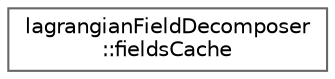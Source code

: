 digraph "Graphical Class Hierarchy"
{
 // LATEX_PDF_SIZE
  bgcolor="transparent";
  edge [fontname=Helvetica,fontsize=10,labelfontname=Helvetica,labelfontsize=10];
  node [fontname=Helvetica,fontsize=10,shape=box,height=0.2,width=0.4];
  rankdir="LR";
  Node0 [id="Node000000",label="lagrangianFieldDecomposer\l::fieldsCache",height=0.2,width=0.4,color="grey40", fillcolor="white", style="filled",URL="$classFoam_1_1lagrangianFieldDecomposer_1_1fieldsCache.html",tooltip=" "];
}
